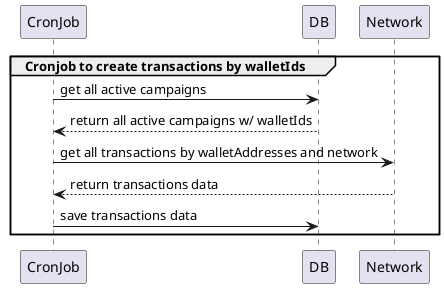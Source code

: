 @startuml

participant "CronJob" as cronjob
participant "DB" as mdb
participant "Network" as network

group Cronjob to create transactions by walletIds
cronjob -> mdb: get all active campaigns
mdb --> cronjob: return all active campaigns w/ walletIds
cronjob -> network: get all transactions by walletAddresses and network
network --> cronjob: return transactions data
cronjob -> mdb: save transactions data
end

@enduml
